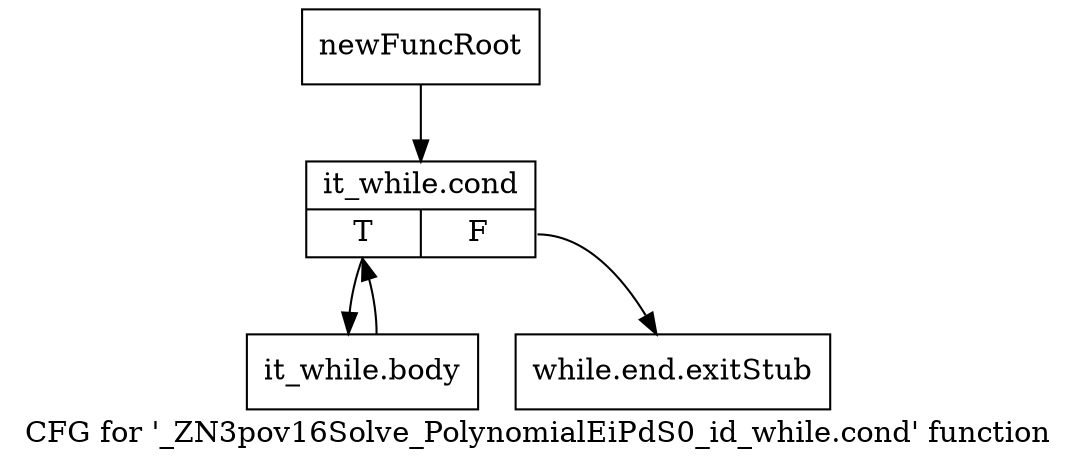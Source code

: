 digraph "CFG for '_ZN3pov16Solve_PolynomialEiPdS0_id_while.cond' function" {
	label="CFG for '_ZN3pov16Solve_PolynomialEiPdS0_id_while.cond' function";

	Node0x2a42f30 [shape=record,label="{newFuncRoot}"];
	Node0x2a42f30 -> Node0x2a438c0;
	Node0x2a43870 [shape=record,label="{while.end.exitStub}"];
	Node0x2a438c0 [shape=record,label="{it_while.cond|{<s0>T|<s1>F}}"];
	Node0x2a438c0:s0 -> Node0x2a43910;
	Node0x2a438c0:s1 -> Node0x2a43870;
	Node0x2a43910 [shape=record,label="{it_while.body}"];
	Node0x2a43910 -> Node0x2a438c0;
}

